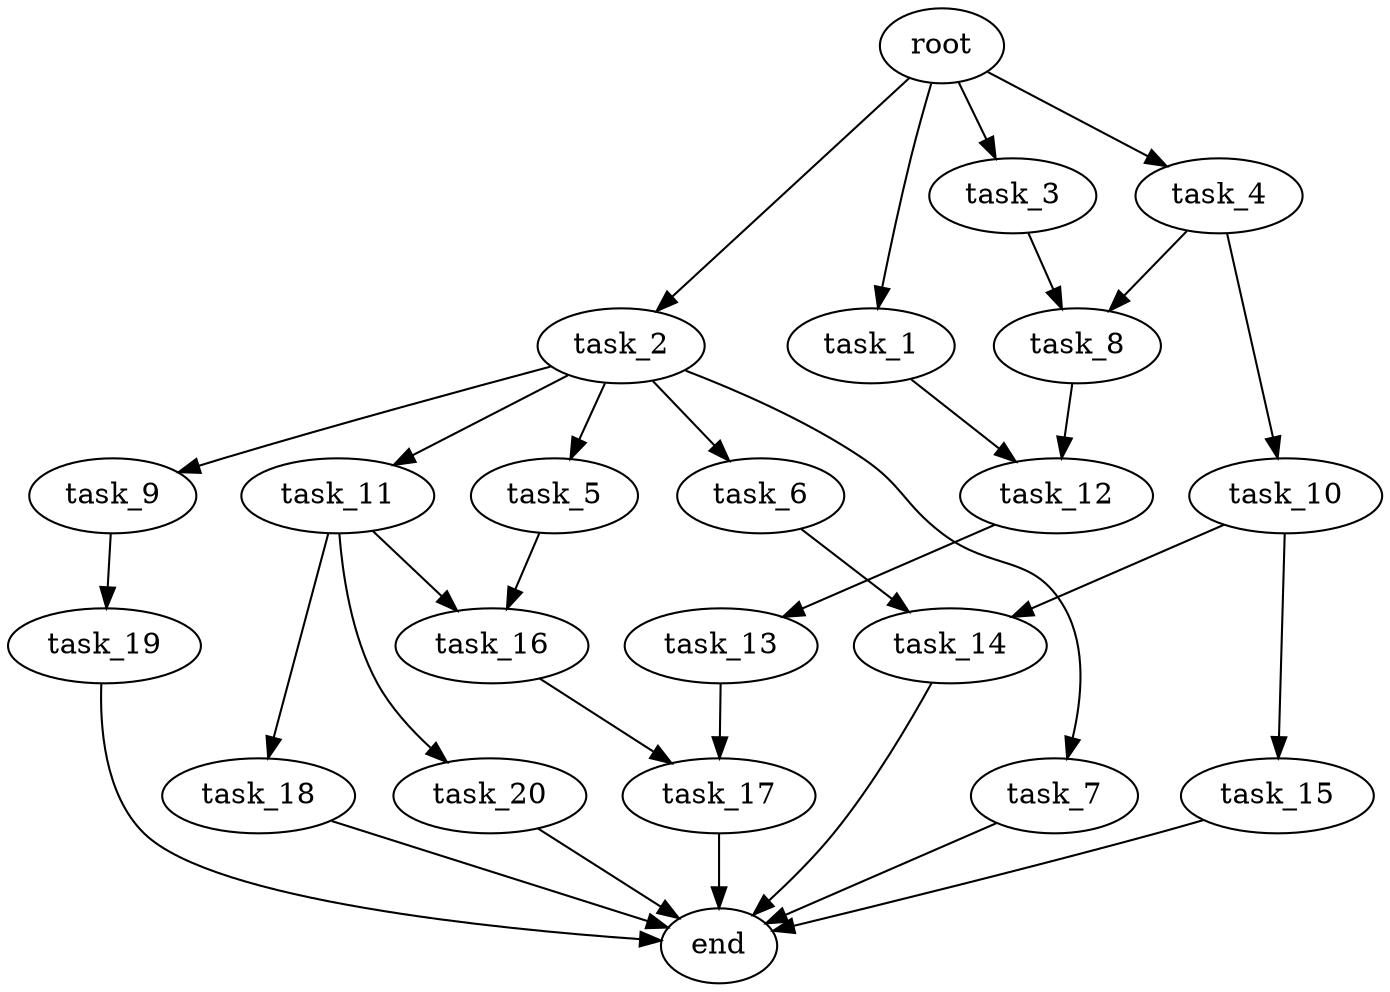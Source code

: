 digraph G {
  root [size="0.000000e+00"];
  task_1 [size="5.310884e+10"];
  task_2 [size="6.379808e+10"];
  task_3 [size="5.258586e+09"];
  task_4 [size="4.133600e+10"];
  task_5 [size="7.173863e+10"];
  task_6 [size="1.006349e+10"];
  task_7 [size="7.707890e+10"];
  task_8 [size="5.280928e+08"];
  task_9 [size="5.503975e+10"];
  task_10 [size="9.291068e+10"];
  task_11 [size="4.069668e+10"];
  task_12 [size="9.350386e+10"];
  task_13 [size="8.784118e+10"];
  task_14 [size="4.775008e+10"];
  task_15 [size="1.995360e+10"];
  task_16 [size="9.639176e+10"];
  task_17 [size="3.212356e+10"];
  task_18 [size="6.459333e+10"];
  task_19 [size="9.079462e+10"];
  task_20 [size="8.955177e+09"];
  end [size="0.000000e+00"];

  root -> task_1 [size="1.000000e-12"];
  root -> task_2 [size="1.000000e-12"];
  root -> task_3 [size="1.000000e-12"];
  root -> task_4 [size="1.000000e-12"];
  task_1 -> task_12 [size="4.675193e+08"];
  task_2 -> task_5 [size="7.173863e+08"];
  task_2 -> task_6 [size="1.006349e+08"];
  task_2 -> task_7 [size="7.707890e+08"];
  task_2 -> task_9 [size="5.503975e+08"];
  task_2 -> task_11 [size="4.069668e+08"];
  task_3 -> task_8 [size="2.640464e+06"];
  task_4 -> task_8 [size="2.640464e+06"];
  task_4 -> task_10 [size="9.291068e+08"];
  task_5 -> task_16 [size="4.819588e+08"];
  task_6 -> task_14 [size="2.387504e+08"];
  task_7 -> end [size="1.000000e-12"];
  task_8 -> task_12 [size="4.675193e+08"];
  task_9 -> task_19 [size="9.079462e+08"];
  task_10 -> task_14 [size="2.387504e+08"];
  task_10 -> task_15 [size="1.995360e+08"];
  task_11 -> task_16 [size="4.819588e+08"];
  task_11 -> task_18 [size="6.459333e+08"];
  task_11 -> task_20 [size="8.955177e+07"];
  task_12 -> task_13 [size="8.784118e+08"];
  task_13 -> task_17 [size="1.606178e+08"];
  task_14 -> end [size="1.000000e-12"];
  task_15 -> end [size="1.000000e-12"];
  task_16 -> task_17 [size="1.606178e+08"];
  task_17 -> end [size="1.000000e-12"];
  task_18 -> end [size="1.000000e-12"];
  task_19 -> end [size="1.000000e-12"];
  task_20 -> end [size="1.000000e-12"];
}
